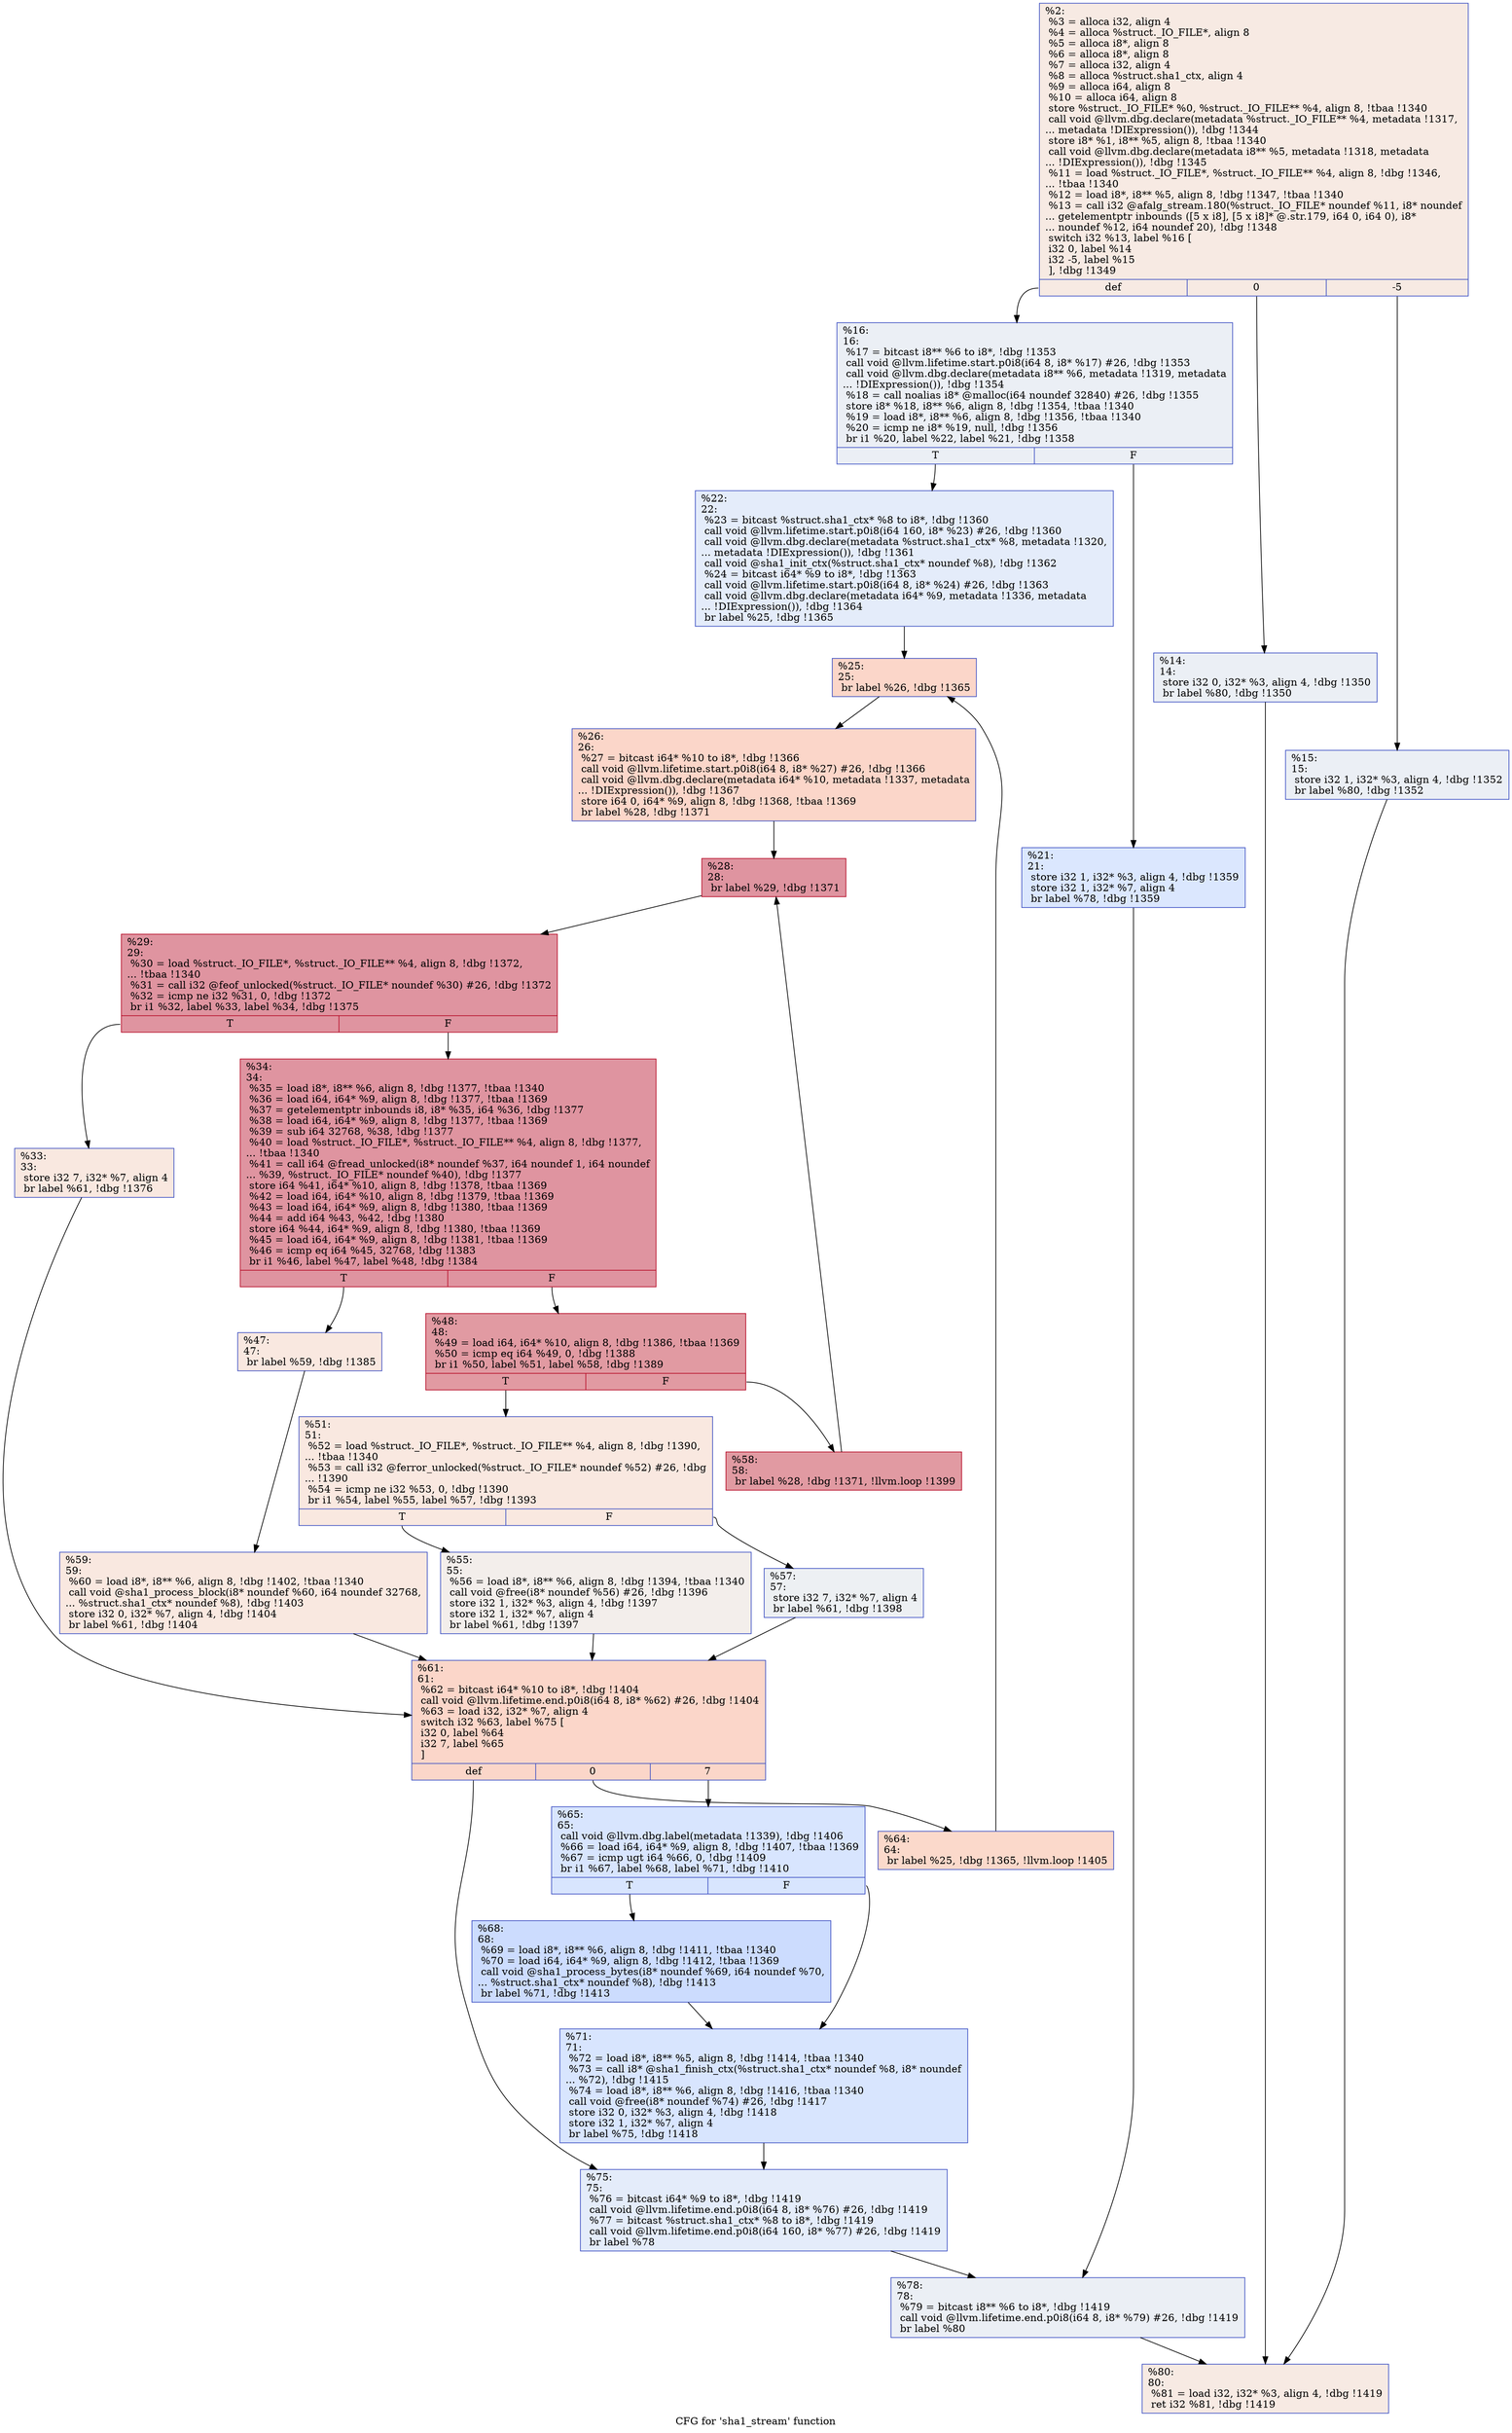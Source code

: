 digraph "CFG for 'sha1_stream' function" {
	label="CFG for 'sha1_stream' function";

	Node0x20a6ea0 [shape=record,color="#3d50c3ff", style=filled, fillcolor="#eed0c070",label="{%2:\l  %3 = alloca i32, align 4\l  %4 = alloca %struct._IO_FILE*, align 8\l  %5 = alloca i8*, align 8\l  %6 = alloca i8*, align 8\l  %7 = alloca i32, align 4\l  %8 = alloca %struct.sha1_ctx, align 4\l  %9 = alloca i64, align 8\l  %10 = alloca i64, align 8\l  store %struct._IO_FILE* %0, %struct._IO_FILE** %4, align 8, !tbaa !1340\l  call void @llvm.dbg.declare(metadata %struct._IO_FILE** %4, metadata !1317,\l... metadata !DIExpression()), !dbg !1344\l  store i8* %1, i8** %5, align 8, !tbaa !1340\l  call void @llvm.dbg.declare(metadata i8** %5, metadata !1318, metadata\l... !DIExpression()), !dbg !1345\l  %11 = load %struct._IO_FILE*, %struct._IO_FILE** %4, align 8, !dbg !1346,\l... !tbaa !1340\l  %12 = load i8*, i8** %5, align 8, !dbg !1347, !tbaa !1340\l  %13 = call i32 @afalg_stream.180(%struct._IO_FILE* noundef %11, i8* noundef\l... getelementptr inbounds ([5 x i8], [5 x i8]* @.str.179, i64 0, i64 0), i8*\l... noundef %12, i64 noundef 20), !dbg !1348\l  switch i32 %13, label %16 [\l    i32 0, label %14\l    i32 -5, label %15\l  ], !dbg !1349\l|{<s0>def|<s1>0|<s2>-5}}"];
	Node0x20a6ea0:s0 -> Node0x20a7070;
	Node0x20a6ea0:s1 -> Node0x20a6fd0;
	Node0x20a6ea0:s2 -> Node0x20a7020;
	Node0x20a6fd0 [shape=record,color="#3d50c3ff", style=filled, fillcolor="#d1dae970",label="{%14:\l14:                                               \l  store i32 0, i32* %3, align 4, !dbg !1350\l  br label %80, !dbg !1350\l}"];
	Node0x20a6fd0 -> Node0x20a77a0;
	Node0x20a7020 [shape=record,color="#3d50c3ff", style=filled, fillcolor="#d1dae970",label="{%15:\l15:                                               \l  store i32 1, i32* %3, align 4, !dbg !1352\l  br label %80, !dbg !1352\l}"];
	Node0x20a7020 -> Node0x20a77a0;
	Node0x20a7070 [shape=record,color="#3d50c3ff", style=filled, fillcolor="#d1dae970",label="{%16:\l16:                                               \l  %17 = bitcast i8** %6 to i8*, !dbg !1353\l  call void @llvm.lifetime.start.p0i8(i64 8, i8* %17) #26, !dbg !1353\l  call void @llvm.dbg.declare(metadata i8** %6, metadata !1319, metadata\l... !DIExpression()), !dbg !1354\l  %18 = call noalias i8* @malloc(i64 noundef 32840) #26, !dbg !1355\l  store i8* %18, i8** %6, align 8, !dbg !1354, !tbaa !1340\l  %19 = load i8*, i8** %6, align 8, !dbg !1356, !tbaa !1340\l  %20 = icmp ne i8* %19, null, !dbg !1356\l  br i1 %20, label %22, label %21, !dbg !1358\l|{<s0>T|<s1>F}}"];
	Node0x20a7070:s0 -> Node0x20a7110;
	Node0x20a7070:s1 -> Node0x20a70c0;
	Node0x20a70c0 [shape=record,color="#3d50c3ff", style=filled, fillcolor="#aec9fc70",label="{%21:\l21:                                               \l  store i32 1, i32* %3, align 4, !dbg !1359\l  store i32 1, i32* %7, align 4\l  br label %78, !dbg !1359\l}"];
	Node0x20a70c0 -> Node0x20a7750;
	Node0x20a7110 [shape=record,color="#3d50c3ff", style=filled, fillcolor="#c1d4f470",label="{%22:\l22:                                               \l  %23 = bitcast %struct.sha1_ctx* %8 to i8*, !dbg !1360\l  call void @llvm.lifetime.start.p0i8(i64 160, i8* %23) #26, !dbg !1360\l  call void @llvm.dbg.declare(metadata %struct.sha1_ctx* %8, metadata !1320,\l... metadata !DIExpression()), !dbg !1361\l  call void @sha1_init_ctx(%struct.sha1_ctx* noundef %8), !dbg !1362\l  %24 = bitcast i64* %9 to i8*, !dbg !1363\l  call void @llvm.lifetime.start.p0i8(i64 8, i8* %24) #26, !dbg !1363\l  call void @llvm.dbg.declare(metadata i64* %9, metadata !1336, metadata\l... !DIExpression()), !dbg !1364\l  br label %25, !dbg !1365\l}"];
	Node0x20a7110 -> Node0x20a7160;
	Node0x20a7160 [shape=record,color="#3d50c3ff", style=filled, fillcolor="#f6a38570",label="{%25:\l25:                                               \l  br label %26, !dbg !1365\l}"];
	Node0x20a7160 -> Node0x20a71b0;
	Node0x20a71b0 [shape=record,color="#3d50c3ff", style=filled, fillcolor="#f6a38570",label="{%26:\l26:                                               \l  %27 = bitcast i64* %10 to i8*, !dbg !1366\l  call void @llvm.lifetime.start.p0i8(i64 8, i8* %27) #26, !dbg !1366\l  call void @llvm.dbg.declare(metadata i64* %10, metadata !1337, metadata\l... !DIExpression()), !dbg !1367\l  store i64 0, i64* %9, align 8, !dbg !1368, !tbaa !1369\l  br label %28, !dbg !1371\l}"];
	Node0x20a71b0 -> Node0x20a7200;
	Node0x20a7200 [shape=record,color="#b70d28ff", style=filled, fillcolor="#b70d2870",label="{%28:\l28:                                               \l  br label %29, !dbg !1371\l}"];
	Node0x20a7200 -> Node0x20a7250;
	Node0x20a7250 [shape=record,color="#b70d28ff", style=filled, fillcolor="#b70d2870",label="{%29:\l29:                                               \l  %30 = load %struct._IO_FILE*, %struct._IO_FILE** %4, align 8, !dbg !1372,\l... !tbaa !1340\l  %31 = call i32 @feof_unlocked(%struct._IO_FILE* noundef %30) #26, !dbg !1372\l  %32 = icmp ne i32 %31, 0, !dbg !1372\l  br i1 %32, label %33, label %34, !dbg !1375\l|{<s0>T|<s1>F}}"];
	Node0x20a7250:s0 -> Node0x20a72a0;
	Node0x20a7250:s1 -> Node0x20a72f0;
	Node0x20a72a0 [shape=record,color="#3d50c3ff", style=filled, fillcolor="#f1ccb870",label="{%33:\l33:                                               \l  store i32 7, i32* %7, align 4\l  br label %61, !dbg !1376\l}"];
	Node0x20a72a0 -> Node0x20a7570;
	Node0x20a72f0 [shape=record,color="#b70d28ff", style=filled, fillcolor="#b70d2870",label="{%34:\l34:                                               \l  %35 = load i8*, i8** %6, align 8, !dbg !1377, !tbaa !1340\l  %36 = load i64, i64* %9, align 8, !dbg !1377, !tbaa !1369\l  %37 = getelementptr inbounds i8, i8* %35, i64 %36, !dbg !1377\l  %38 = load i64, i64* %9, align 8, !dbg !1377, !tbaa !1369\l  %39 = sub i64 32768, %38, !dbg !1377\l  %40 = load %struct._IO_FILE*, %struct._IO_FILE** %4, align 8, !dbg !1377,\l... !tbaa !1340\l  %41 = call i64 @fread_unlocked(i8* noundef %37, i64 noundef 1, i64 noundef\l... %39, %struct._IO_FILE* noundef %40), !dbg !1377\l  store i64 %41, i64* %10, align 8, !dbg !1378, !tbaa !1369\l  %42 = load i64, i64* %10, align 8, !dbg !1379, !tbaa !1369\l  %43 = load i64, i64* %9, align 8, !dbg !1380, !tbaa !1369\l  %44 = add i64 %43, %42, !dbg !1380\l  store i64 %44, i64* %9, align 8, !dbg !1380, !tbaa !1369\l  %45 = load i64, i64* %9, align 8, !dbg !1381, !tbaa !1369\l  %46 = icmp eq i64 %45, 32768, !dbg !1383\l  br i1 %46, label %47, label %48, !dbg !1384\l|{<s0>T|<s1>F}}"];
	Node0x20a72f0:s0 -> Node0x20a7340;
	Node0x20a72f0:s1 -> Node0x20a7390;
	Node0x20a7340 [shape=record,color="#3d50c3ff", style=filled, fillcolor="#f1ccb870",label="{%47:\l47:                                               \l  br label %59, !dbg !1385\l}"];
	Node0x20a7340 -> Node0x20a7520;
	Node0x20a7390 [shape=record,color="#b70d28ff", style=filled, fillcolor="#bb1b2c70",label="{%48:\l48:                                               \l  %49 = load i64, i64* %10, align 8, !dbg !1386, !tbaa !1369\l  %50 = icmp eq i64 %49, 0, !dbg !1388\l  br i1 %50, label %51, label %58, !dbg !1389\l|{<s0>T|<s1>F}}"];
	Node0x20a7390:s0 -> Node0x20a73e0;
	Node0x20a7390:s1 -> Node0x20a74d0;
	Node0x20a73e0 [shape=record,color="#3d50c3ff", style=filled, fillcolor="#f1ccb870",label="{%51:\l51:                                               \l  %52 = load %struct._IO_FILE*, %struct._IO_FILE** %4, align 8, !dbg !1390,\l... !tbaa !1340\l  %53 = call i32 @ferror_unlocked(%struct._IO_FILE* noundef %52) #26, !dbg\l... !1390\l  %54 = icmp ne i32 %53, 0, !dbg !1390\l  br i1 %54, label %55, label %57, !dbg !1393\l|{<s0>T|<s1>F}}"];
	Node0x20a73e0:s0 -> Node0x20a7430;
	Node0x20a73e0:s1 -> Node0x20a7480;
	Node0x20a7430 [shape=record,color="#3d50c3ff", style=filled, fillcolor="#e5d8d170",label="{%55:\l55:                                               \l  %56 = load i8*, i8** %6, align 8, !dbg !1394, !tbaa !1340\l  call void @free(i8* noundef %56) #26, !dbg !1396\l  store i32 1, i32* %3, align 4, !dbg !1397\l  store i32 1, i32* %7, align 4\l  br label %61, !dbg !1397\l}"];
	Node0x20a7430 -> Node0x20a7570;
	Node0x20a7480 [shape=record,color="#3d50c3ff", style=filled, fillcolor="#d6dce470",label="{%57:\l57:                                               \l  store i32 7, i32* %7, align 4\l  br label %61, !dbg !1398\l}"];
	Node0x20a7480 -> Node0x20a7570;
	Node0x20a74d0 [shape=record,color="#b70d28ff", style=filled, fillcolor="#bb1b2c70",label="{%58:\l58:                                               \l  br label %28, !dbg !1371, !llvm.loop !1399\l}"];
	Node0x20a74d0 -> Node0x20a7200;
	Node0x20a7520 [shape=record,color="#3d50c3ff", style=filled, fillcolor="#f1ccb870",label="{%59:\l59:                                               \l  %60 = load i8*, i8** %6, align 8, !dbg !1402, !tbaa !1340\l  call void @sha1_process_block(i8* noundef %60, i64 noundef 32768,\l... %struct.sha1_ctx* noundef %8), !dbg !1403\l  store i32 0, i32* %7, align 4, !dbg !1404\l  br label %61, !dbg !1404\l}"];
	Node0x20a7520 -> Node0x20a7570;
	Node0x20a7570 [shape=record,color="#3d50c3ff", style=filled, fillcolor="#f6a38570",label="{%61:\l61:                                               \l  %62 = bitcast i64* %10 to i8*, !dbg !1404\l  call void @llvm.lifetime.end.p0i8(i64 8, i8* %62) #26, !dbg !1404\l  %63 = load i32, i32* %7, align 4\l  switch i32 %63, label %75 [\l    i32 0, label %64\l    i32 7, label %65\l  ]\l|{<s0>def|<s1>0|<s2>7}}"];
	Node0x20a7570:s0 -> Node0x20a7700;
	Node0x20a7570:s1 -> Node0x20a75c0;
	Node0x20a7570:s2 -> Node0x20a7610;
	Node0x20a75c0 [shape=record,color="#3d50c3ff", style=filled, fillcolor="#f7a88970",label="{%64:\l64:                                               \l  br label %25, !dbg !1365, !llvm.loop !1405\l}"];
	Node0x20a75c0 -> Node0x20a7160;
	Node0x20a7610 [shape=record,color="#3d50c3ff", style=filled, fillcolor="#a7c5fe70",label="{%65:\l65:                                               \l  call void @llvm.dbg.label(metadata !1339), !dbg !1406\l  %66 = load i64, i64* %9, align 8, !dbg !1407, !tbaa !1369\l  %67 = icmp ugt i64 %66, 0, !dbg !1409\l  br i1 %67, label %68, label %71, !dbg !1410\l|{<s0>T|<s1>F}}"];
	Node0x20a7610:s0 -> Node0x20a7660;
	Node0x20a7610:s1 -> Node0x20a76b0;
	Node0x20a7660 [shape=record,color="#3d50c3ff", style=filled, fillcolor="#8caffe70",label="{%68:\l68:                                               \l  %69 = load i8*, i8** %6, align 8, !dbg !1411, !tbaa !1340\l  %70 = load i64, i64* %9, align 8, !dbg !1412, !tbaa !1369\l  call void @sha1_process_bytes(i8* noundef %69, i64 noundef %70,\l... %struct.sha1_ctx* noundef %8), !dbg !1413\l  br label %71, !dbg !1413\l}"];
	Node0x20a7660 -> Node0x20a76b0;
	Node0x20a76b0 [shape=record,color="#3d50c3ff", style=filled, fillcolor="#a7c5fe70",label="{%71:\l71:                                               \l  %72 = load i8*, i8** %5, align 8, !dbg !1414, !tbaa !1340\l  %73 = call i8* @sha1_finish_ctx(%struct.sha1_ctx* noundef %8, i8* noundef\l... %72), !dbg !1415\l  %74 = load i8*, i8** %6, align 8, !dbg !1416, !tbaa !1340\l  call void @free(i8* noundef %74) #26, !dbg !1417\l  store i32 0, i32* %3, align 4, !dbg !1418\l  store i32 1, i32* %7, align 4\l  br label %75, !dbg !1418\l}"];
	Node0x20a76b0 -> Node0x20a7700;
	Node0x20a7700 [shape=record,color="#3d50c3ff", style=filled, fillcolor="#c1d4f470",label="{%75:\l75:                                               \l  %76 = bitcast i64* %9 to i8*, !dbg !1419\l  call void @llvm.lifetime.end.p0i8(i64 8, i8* %76) #26, !dbg !1419\l  %77 = bitcast %struct.sha1_ctx* %8 to i8*, !dbg !1419\l  call void @llvm.lifetime.end.p0i8(i64 160, i8* %77) #26, !dbg !1419\l  br label %78\l}"];
	Node0x20a7700 -> Node0x20a7750;
	Node0x20a7750 [shape=record,color="#3d50c3ff", style=filled, fillcolor="#d1dae970",label="{%78:\l78:                                               \l  %79 = bitcast i8** %6 to i8*, !dbg !1419\l  call void @llvm.lifetime.end.p0i8(i64 8, i8* %79) #26, !dbg !1419\l  br label %80\l}"];
	Node0x20a7750 -> Node0x20a77a0;
	Node0x20a77a0 [shape=record,color="#3d50c3ff", style=filled, fillcolor="#eed0c070",label="{%80:\l80:                                               \l  %81 = load i32, i32* %3, align 4, !dbg !1419\l  ret i32 %81, !dbg !1419\l}"];
}
